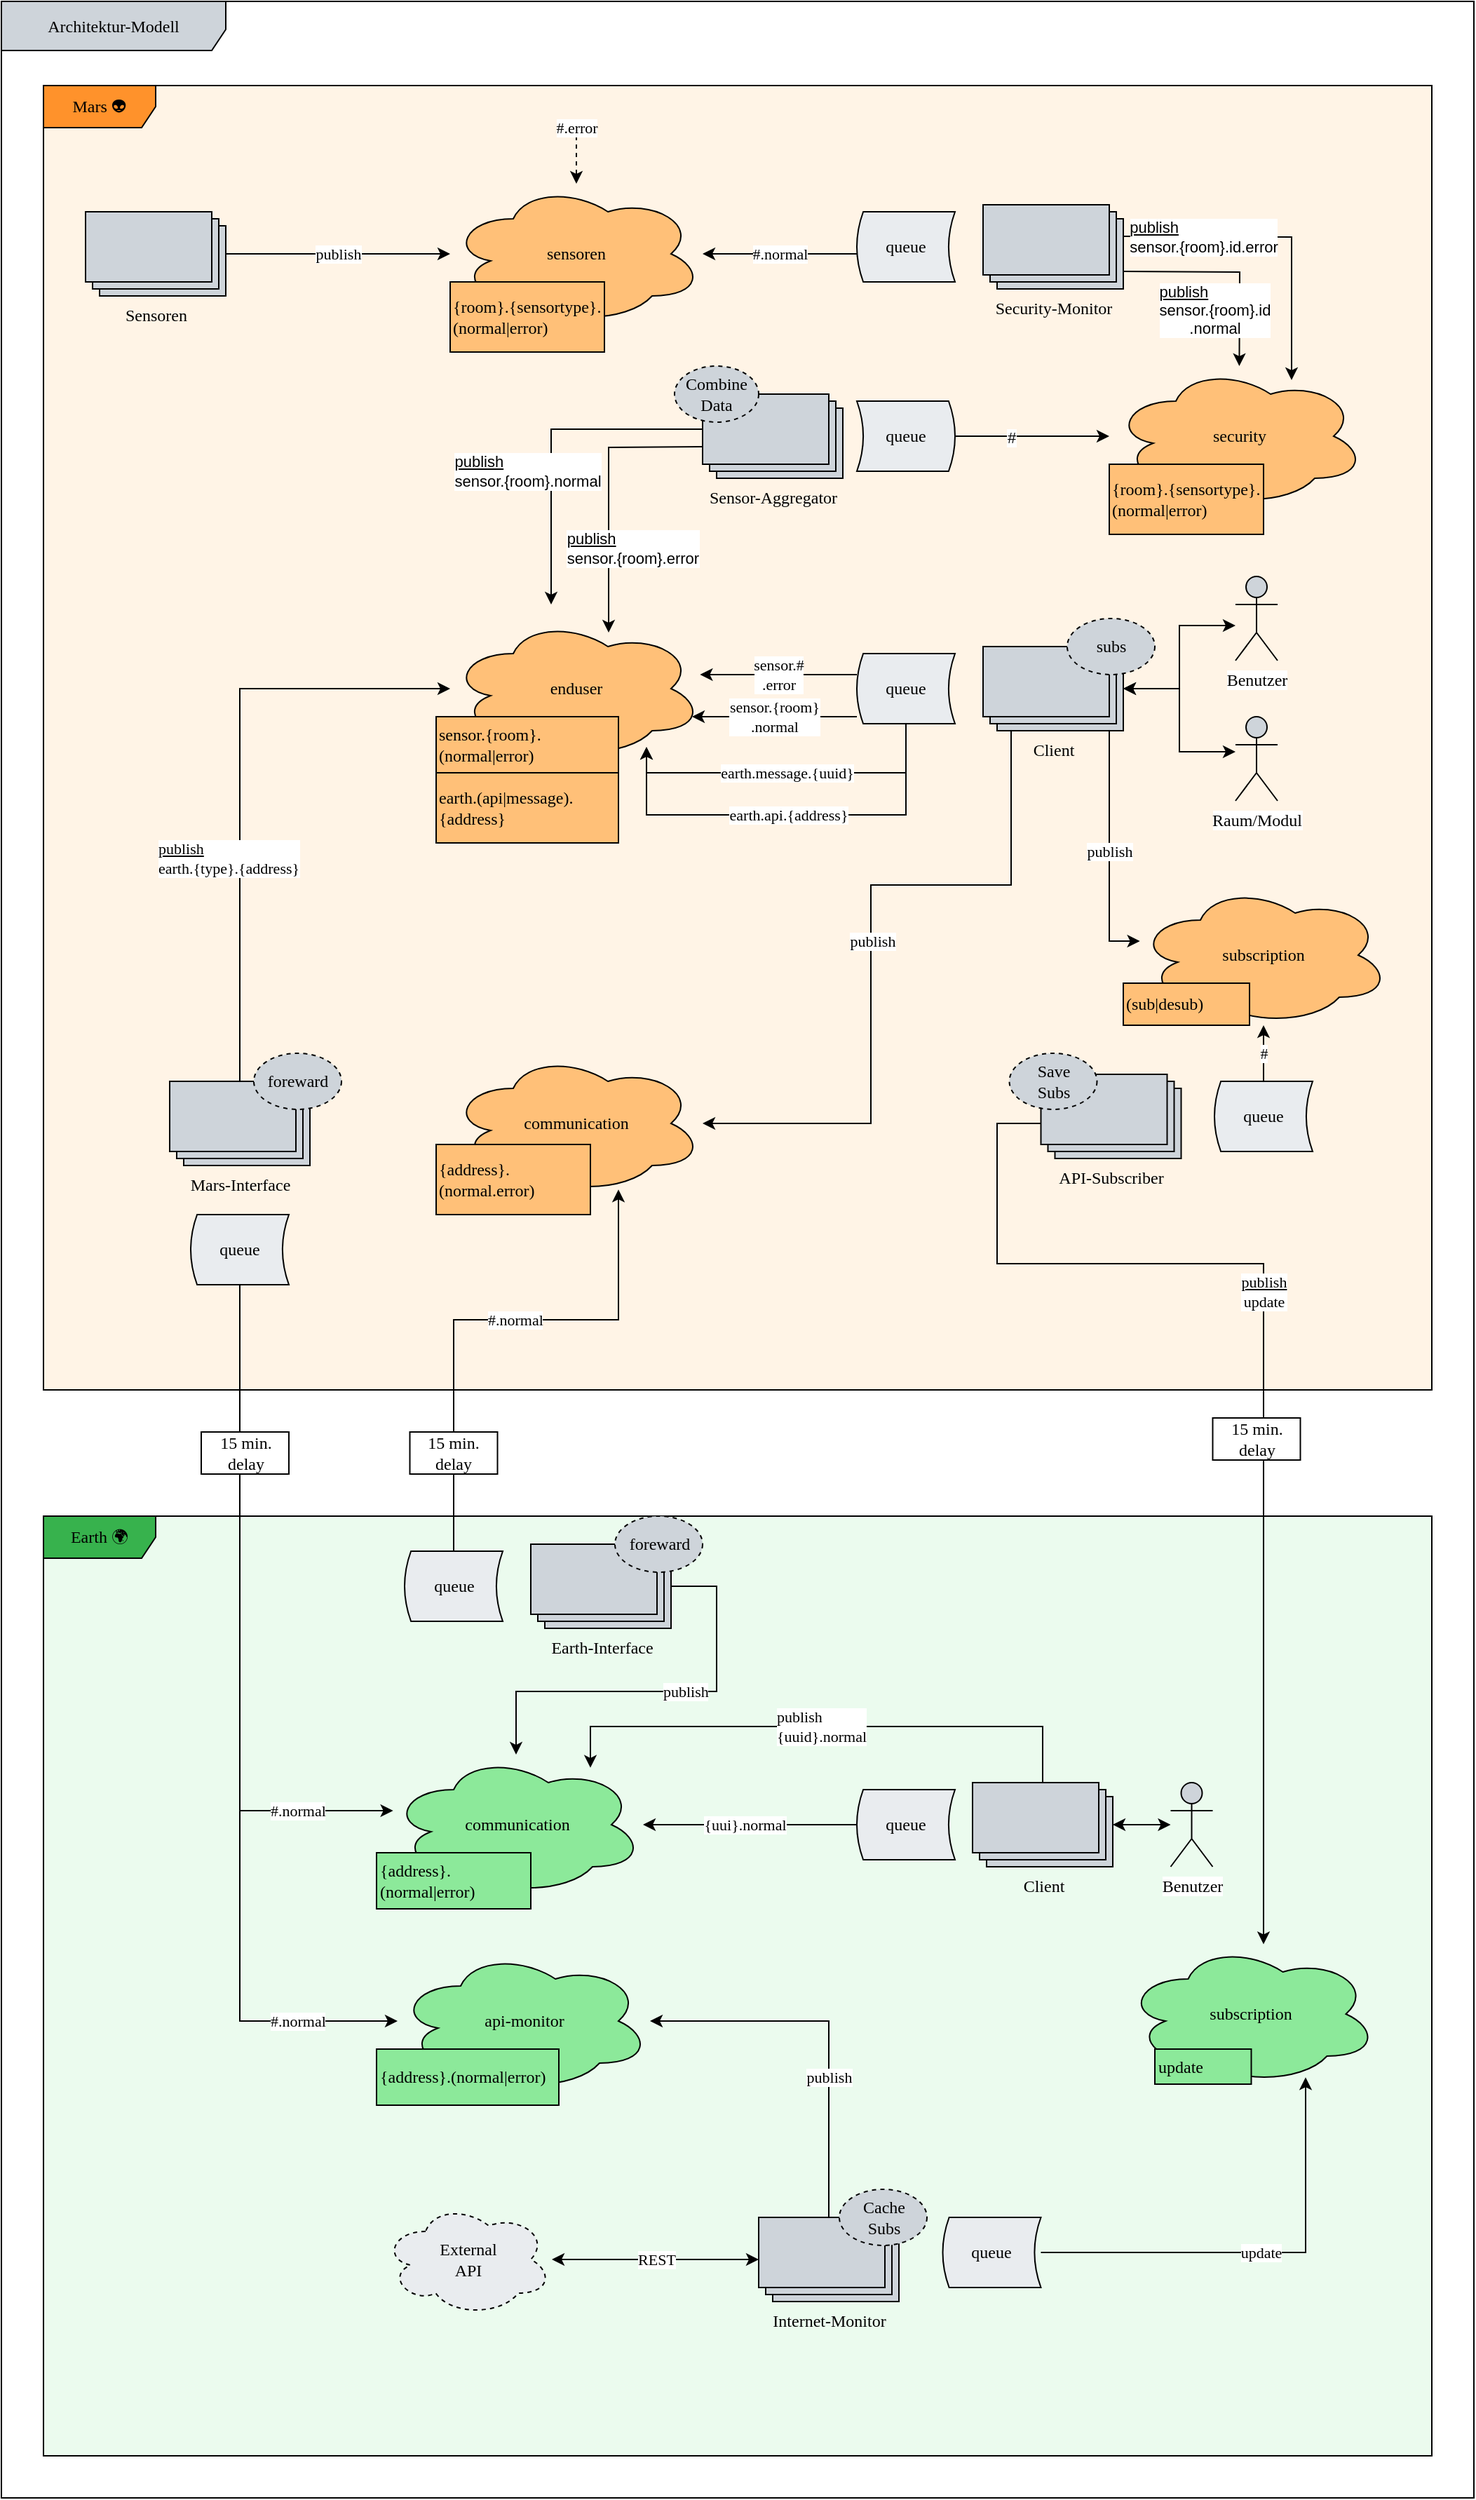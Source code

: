 <mxfile version="13.0.6" type="device"><diagram id="erU5Auw4rH4-HawhXIPo" name="Page-1"><mxGraphModel dx="-122" dy="864" grid="1" gridSize="10" guides="1" tooltips="1" connect="1" arrows="1" fold="1" page="0" pageScale="1" pageWidth="827" pageHeight="1169" background="#ffffff" math="0" shadow="0" extFonts="IBM Plex Sans^https://fonts.googleapis.com/css?family=IBM+Plex+Sans|IBM Plex Mono^https://fonts.googleapis.com/css?family=IBM+Plex+Mono"><root><mxCell id="0"/><mxCell id="1" parent="0"/><mxCell id="hUw3spgDHmvgVFq0hchr-114" value="Architektur-Modell" style="shape=umlFrame;whiteSpace=wrap;html=1;strokeColor=#000000;fillColor=#ced4da;gradientColor=none;fontFamily=IBM Plex Mono;width=160;height=35;" parent="1" vertex="1"><mxGeometry x="890" y="-30" width="1050" height="1780" as="geometry"/></mxCell><mxCell id="hUw3spgDHmvgVFq0hchr-70" value="Earth 🌍" style="shape=umlFrame;whiteSpace=wrap;html=1;fillColor=#37b24d;strokeColor=#000000;gradientColor=none;fontFamily=IBM Plex Mono;FType=g;width=80;height=30;swimlaneFillColor=#ebfbee;" parent="1" vertex="1"><mxGeometry x="920" y="1050" width="990" height="670" as="geometry"/></mxCell><mxCell id="hUw3spgDHmvgVFq0hchr-56" value="Mars 👽" style="shape=umlFrame;whiteSpace=wrap;html=1;fillColor=#ff922b;strokeColor=#000000;gradientColor=none;fontFamily=IBM Plex Mono;FType=g;width=80;height=30;comic=0;shadow=0;swimlaneFillColor=#fff4e6;" parent="1" vertex="1"><mxGeometry x="920" y="30" width="990" height="930" as="geometry"/></mxCell><mxCell id="hUw3spgDHmvgVFq0hchr-33" value="&lt;font face=&quot;IBM Plex Mono&quot;&gt;publish&lt;/font&gt;" style="edgeStyle=orthogonalEdgeStyle;rounded=0;orthogonalLoop=1;jettySize=auto;html=1;" parent="1" source="hUw3spgDHmvgVFq0hchr-2" target="hUw3spgDHmvgVFq0hchr-21" edge="1"><mxGeometry relative="1" as="geometry"/></mxCell><mxCell id="hUw3spgDHmvgVFq0hchr-2" value="&lt;font face=&quot;IBM Plex Mono&quot;&gt;Sensoren&lt;/font&gt;" style="verticalLabelPosition=bottom;verticalAlign=top;html=1;shape=mxgraph.basic.layered_rect;dx=10;outlineConnect=0;fillColor=#ced4da;" parent="1" vertex="1"><mxGeometry x="950" y="120" width="100" height="60" as="geometry"/></mxCell><mxCell id="hUw3spgDHmvgVFq0hchr-66" value="&lt;font face=&quot;IBM Plex Mono&quot;&gt;publish&lt;/font&gt;" style="edgeStyle=orthogonalEdgeStyle;rounded=0;orthogonalLoop=1;jettySize=auto;html=1;align=center;" parent="1" source="hUw3spgDHmvgVFq0hchr-3" target="hUw3spgDHmvgVFq0hchr-62" edge="1"><mxGeometry relative="1" as="geometry"><Array as="points"><mxPoint x="1680" y="640"/></Array></mxGeometry></mxCell><mxCell id="hUw3spgDHmvgVFq0hchr-90" value="" style="edgeStyle=orthogonalEdgeStyle;rounded=0;orthogonalLoop=1;jettySize=auto;html=1;fontFamily=IBM Plex Mono;align=center;" parent="1" source="hUw3spgDHmvgVFq0hchr-3" target="hUw3spgDHmvgVFq0hchr-89" edge="1"><mxGeometry relative="1" as="geometry"><Array as="points"><mxPoint x="1610" y="600"/><mxPoint x="1510" y="600"/><mxPoint x="1510" y="770"/></Array></mxGeometry></mxCell><mxCell id="hUw3spgDHmvgVFq0hchr-91" value="publish" style="edgeLabel;html=1;align=center;verticalAlign=middle;resizable=0;points=[];fontFamily=IBM Plex Mono;" parent="hUw3spgDHmvgVFq0hchr-90" vertex="1" connectable="0"><mxGeometry x="-0.001" y="1" relative="1" as="geometry"><mxPoint as="offset"/></mxGeometry></mxCell><mxCell id="hUw3spgDHmvgVFq0hchr-3" value="&lt;font face=&quot;IBM Plex Mono&quot;&gt;Client&lt;/font&gt;" style="verticalLabelPosition=bottom;verticalAlign=top;html=1;shape=mxgraph.basic.layered_rect;dx=10;outlineConnect=0;fillColor=#ced4da;" parent="1" vertex="1"><mxGeometry x="1590" y="430" width="100" height="60" as="geometry"/></mxCell><mxCell id="hUw3spgDHmvgVFq0hchr-4" value="&lt;font face=&quot;IBM Plex Mono&quot;&gt;Sensor-Aggregator&lt;/font&gt;" style="verticalLabelPosition=bottom;verticalAlign=top;html=1;shape=mxgraph.basic.layered_rect;dx=10;outlineConnect=0;fillColor=#ced4da;" parent="1" vertex="1"><mxGeometry x="1390" y="250" width="100" height="60" as="geometry"/></mxCell><mxCell id="hUw3spgDHmvgVFq0hchr-5" value="&lt;font face=&quot;IBM Plex Mono&quot;&gt;Security-Monitor&lt;/font&gt;" style="verticalLabelPosition=bottom;verticalAlign=top;html=1;shape=mxgraph.basic.layered_rect;dx=10;outlineConnect=0;fillColor=#ced4da;" parent="1" vertex="1"><mxGeometry x="1590" y="115" width="100" height="60" as="geometry"/></mxCell><mxCell id="hUw3spgDHmvgVFq0hchr-6" style="edgeStyle=orthogonalEdgeStyle;rounded=0;orthogonalLoop=1;jettySize=auto;html=1;startArrow=classic;startFill=1;endArrow=classic;endFill=1;fontFamily=IBM Plex Mono;" parent="1" source="hUw3spgDHmvgVFq0hchr-7" target="hUw3spgDHmvgVFq0hchr-3" edge="1"><mxGeometry relative="1" as="geometry"><mxPoint x="1780" y="455" as="targetPoint"/><Array as="points"><mxPoint x="1730" y="415"/><mxPoint x="1730" y="460"/></Array></mxGeometry></mxCell><mxCell id="hUw3spgDHmvgVFq0hchr-7" value="&lt;font face=&quot;IBM Plex Sans&quot;&gt;Benutzer&lt;/font&gt;" style="shape=umlActor;verticalLabelPosition=bottom;labelBackgroundColor=#ffffff;verticalAlign=top;html=1;strokeColor=#000000;fillColor=#CED4DA;gradientColor=none;" parent="1" vertex="1"><mxGeometry x="1770" y="380" width="30" height="60" as="geometry"/></mxCell><mxCell id="hUw3spgDHmvgVFq0hchr-8" style="edgeStyle=orthogonalEdgeStyle;rounded=0;orthogonalLoop=1;jettySize=auto;html=1;startArrow=classic;startFill=1;endArrow=classic;endFill=1;fontFamily=IBM Plex Mono;" parent="1" source="hUw3spgDHmvgVFq0hchr-9" target="hUw3spgDHmvgVFq0hchr-3" edge="1"><mxGeometry relative="1" as="geometry"><mxPoint x="1780" y="455" as="targetPoint"/><Array as="points"><mxPoint x="1730" y="505"/><mxPoint x="1730" y="460"/></Array></mxGeometry></mxCell><mxCell id="hUw3spgDHmvgVFq0hchr-9" value="&lt;font face=&quot;IBM Plex Sans&quot;&gt;Raum/Modul&lt;/font&gt;" style="shape=umlActor;verticalLabelPosition=bottom;labelBackgroundColor=#ffffff;verticalAlign=top;html=1;strokeColor=#000000;fillColor=#CED4DA;gradientColor=none;" parent="1" vertex="1"><mxGeometry x="1770" y="480" width="30" height="60" as="geometry"/></mxCell><mxCell id="hUw3spgDHmvgVFq0hchr-21" value="sensoren" style="ellipse;shape=cloud;whiteSpace=wrap;html=1;fontFamily=IBM Plex Sans;FType=g;fillColor=#FFC078;" parent="1" vertex="1"><mxGeometry x="1210" y="100" width="180" height="100" as="geometry"/></mxCell><mxCell id="hUw3spgDHmvgVFq0hchr-22" value="&lt;font face=&quot;IBM Plex Mono&quot;&gt;{room}.{sensortype}.(normal|error)&lt;/font&gt;" style="rounded=0;whiteSpace=wrap;html=1;fillColor=#FFC078;align=left;" parent="1" vertex="1"><mxGeometry x="1210" y="170" width="110" height="50" as="geometry"/></mxCell><mxCell id="hUw3spgDHmvgVFq0hchr-24" value="enduser" style="ellipse;shape=cloud;whiteSpace=wrap;html=1;fontFamily=IBM Plex Sans;FType=g;fillColor=#FFC078;" parent="1" vertex="1"><mxGeometry x="1210" y="410" width="180" height="100" as="geometry"/></mxCell><mxCell id="hUw3spgDHmvgVFq0hchr-31" value="&lt;font face=&quot;IBM Plex Mono&quot;&gt;#.normal&lt;/font&gt;" style="edgeStyle=orthogonalEdgeStyle;rounded=0;orthogonalLoop=1;jettySize=auto;html=1;" parent="1" source="hUw3spgDHmvgVFq0hchr-27" target="hUw3spgDHmvgVFq0hchr-21" edge="1"><mxGeometry relative="1" as="geometry"><Array as="points"><mxPoint x="1490" y="150"/><mxPoint x="1490" y="150"/></Array></mxGeometry></mxCell><mxCell id="hUw3spgDHmvgVFq0hchr-27" value="&lt;font face=&quot;IBM Plex Mono&quot;&gt;queue&lt;/font&gt;" style="shape=dataStorage;whiteSpace=wrap;html=1;fillColor=#E9ECEF;size=0.065;" parent="1" vertex="1"><mxGeometry x="1500" y="120" width="70" height="50" as="geometry"/></mxCell><mxCell id="hUw3spgDHmvgVFq0hchr-28" value="&lt;font face=&quot;IBM Plex Mono&quot;&gt;queue&lt;/font&gt;" style="shape=dataStorage;whiteSpace=wrap;html=1;fillColor=#E9ECEF;size=0.065;direction=west;" parent="1" vertex="1"><mxGeometry x="1500" y="255" width="70" height="50" as="geometry"/></mxCell><mxCell id="hUw3spgDHmvgVFq0hchr-37" value="&lt;font face=&quot;IBM Plex Sans&quot;&gt;Combine Data&lt;/font&gt;" style="ellipse;whiteSpace=wrap;html=1;strokeWidth=1;fillColor=#CED4DA;dashed=1;" parent="1" vertex="1"><mxGeometry x="1370" y="230" width="60" height="40" as="geometry"/></mxCell><mxCell id="hUw3spgDHmvgVFq0hchr-40" value="&lt;font face=&quot;IBM Plex Mono&quot;&gt;#.error&lt;/font&gt;" style="endArrow=classic;html=1;dashed=1;" parent="1" target="hUw3spgDHmvgVFq0hchr-21" edge="1"><mxGeometry x="-1" width="50" height="50" relative="1" as="geometry"><mxPoint x="1300" y="60" as="sourcePoint"/><mxPoint x="1300" y="10" as="targetPoint"/><mxPoint as="offset"/></mxGeometry></mxCell><mxCell id="hUw3spgDHmvgVFq0hchr-42" value="&lt;font face=&quot;IBM Plex Mono&quot;&gt;sensor.{room}.(normal|error)&lt;/font&gt;" style="rounded=0;whiteSpace=wrap;html=1;fillColor=#FFC078;align=left;" parent="1" vertex="1"><mxGeometry x="1200" y="480" width="130" height="40" as="geometry"/></mxCell><mxCell id="hUw3spgDHmvgVFq0hchr-49" value="&lt;font face=&quot;IBM Plex Mono&quot;&gt;sensor.{room}&lt;br&gt;.normal&lt;/font&gt;" style="edgeStyle=orthogonalEdgeStyle;rounded=0;orthogonalLoop=1;jettySize=auto;html=1;align=center;" parent="1" source="hUw3spgDHmvgVFq0hchr-48" target="hUw3spgDHmvgVFq0hchr-24" edge="1"><mxGeometry relative="1" as="geometry"><Array as="points"><mxPoint x="1490" y="480"/><mxPoint x="1490" y="480"/></Array></mxGeometry></mxCell><mxCell id="hUw3spgDHmvgVFq0hchr-50" value="&lt;font face=&quot;IBM Plex Mono&quot;&gt;sensor.#&lt;br&gt;.error&lt;/font&gt;" style="edgeStyle=orthogonalEdgeStyle;rounded=0;orthogonalLoop=1;jettySize=auto;html=1;align=center;" parent="1" source="hUw3spgDHmvgVFq0hchr-48" target="hUw3spgDHmvgVFq0hchr-24" edge="1"><mxGeometry relative="1" as="geometry"><Array as="points"><mxPoint x="1480" y="450"/><mxPoint x="1480" y="450"/></Array></mxGeometry></mxCell><mxCell id="hUw3spgDHmvgVFq0hchr-64" value="&lt;font face=&quot;IBM Plex Mono&quot;&gt;earth.message.{uuid}&lt;/font&gt;" style="edgeStyle=orthogonalEdgeStyle;rounded=0;orthogonalLoop=1;jettySize=auto;html=1;align=center;" parent="1" source="hUw3spgDHmvgVFq0hchr-48" target="hUw3spgDHmvgVFq0hchr-24" edge="1"><mxGeometry x="0.007" relative="1" as="geometry"><Array as="points"><mxPoint x="1535" y="520"/><mxPoint x="1350" y="520"/></Array><mxPoint as="offset"/></mxGeometry></mxCell><mxCell id="hUw3spgDHmvgVFq0hchr-65" value="&lt;font face=&quot;IBM Plex Mono&quot;&gt;earth.api.{address}&lt;/font&gt;" style="edgeStyle=orthogonalEdgeStyle;rounded=0;orthogonalLoop=1;jettySize=auto;html=1;align=center;" parent="1" source="hUw3spgDHmvgVFq0hchr-48" target="hUw3spgDHmvgVFq0hchr-24" edge="1"><mxGeometry relative="1" as="geometry"><Array as="points"><mxPoint x="1535" y="550"/><mxPoint x="1350" y="550"/></Array></mxGeometry></mxCell><mxCell id="hUw3spgDHmvgVFq0hchr-48" value="&lt;font face=&quot;IBM Plex Mono&quot;&gt;queue&lt;/font&gt;" style="shape=dataStorage;whiteSpace=wrap;html=1;fillColor=#E9ECEF;size=0.065;" parent="1" vertex="1"><mxGeometry x="1500" y="435" width="70" height="50" as="geometry"/></mxCell><mxCell id="hUw3spgDHmvgVFq0hchr-51" value="&lt;font face=&quot;IBM Plex Sans&quot;&gt;subs&lt;/font&gt;" style="ellipse;whiteSpace=wrap;html=1;strokeWidth=1;fillColor=#CED4DA;dashed=1;" parent="1" vertex="1"><mxGeometry x="1650" y="410" width="62.5" height="40" as="geometry"/></mxCell><mxCell id="hUw3spgDHmvgVFq0hchr-85" value="&lt;u&gt;publish&lt;/u&gt;&lt;br&gt;update" style="edgeStyle=orthogonalEdgeStyle;rounded=0;orthogonalLoop=1;jettySize=auto;html=1;fontFamily=IBM Plex Mono;align=center;" parent="1" source="hUw3spgDHmvgVFq0hchr-57" target="hUw3spgDHmvgVFq0hchr-78" edge="1"><mxGeometry x="-0.154" relative="1" as="geometry"><Array as="points"><mxPoint x="1600" y="770"/><mxPoint x="1600" y="870"/><mxPoint x="1790" y="870"/></Array><mxPoint as="offset"/></mxGeometry></mxCell><mxCell id="hUw3spgDHmvgVFq0hchr-57" value="&lt;font face=&quot;IBM Plex Mono&quot;&gt;API-Subscriber&lt;/font&gt;" style="verticalLabelPosition=bottom;verticalAlign=top;html=1;shape=mxgraph.basic.layered_rect;dx=10;outlineConnect=0;fillColor=#ced4da;" parent="1" vertex="1"><mxGeometry x="1631.25" y="735" width="100" height="60" as="geometry"/></mxCell><mxCell id="hUw3spgDHmvgVFq0hchr-58" value="&lt;font face=&quot;IBM Plex Sans&quot;&gt;Save&lt;br&gt;Subs&lt;/font&gt;" style="ellipse;whiteSpace=wrap;html=1;strokeWidth=1;fillColor=#CED4DA;dashed=1;" parent="1" vertex="1"><mxGeometry x="1608.75" y="720" width="62.5" height="40" as="geometry"/></mxCell><mxCell id="hUw3spgDHmvgVFq0hchr-61" value="&lt;font face=&quot;IBM Plex Mono&quot;&gt;&lt;u&gt;publish&lt;/u&gt;&lt;br&gt;earth.{type}.{address}&lt;/font&gt;" style="edgeStyle=orthogonalEdgeStyle;rounded=0;orthogonalLoop=1;jettySize=auto;html=1;align=left;" parent="1" source="hUw3spgDHmvgVFq0hchr-59" target="hUw3spgDHmvgVFq0hchr-24" edge="1"><mxGeometry x="-0.257" y="60" relative="1" as="geometry"><Array as="points"><mxPoint x="1060" y="460"/></Array><mxPoint as="offset"/></mxGeometry></mxCell><mxCell id="hUw3spgDHmvgVFq0hchr-59" value="&lt;font face=&quot;IBM Plex Mono&quot;&gt;Mars-Interface&lt;br&gt;&lt;/font&gt;" style="verticalLabelPosition=bottom;verticalAlign=top;html=1;shape=mxgraph.basic.layered_rect;dx=10;outlineConnect=0;fillColor=#ced4da;" parent="1" vertex="1"><mxGeometry x="1010" y="740" width="100" height="60" as="geometry"/></mxCell><mxCell id="hUw3spgDHmvgVFq0hchr-60" value="&lt;font face=&quot;IBM Plex Mono&quot;&gt;earth.(api|message).{address}&lt;/font&gt;" style="rounded=0;whiteSpace=wrap;html=1;fillColor=#FFC078;align=left;" parent="1" vertex="1"><mxGeometry x="1200" y="520" width="130" height="50" as="geometry"/></mxCell><mxCell id="hUw3spgDHmvgVFq0hchr-62" value="subscription" style="ellipse;shape=cloud;whiteSpace=wrap;html=1;fontFamily=IBM Plex Sans;FType=g;fillColor=#FFC078;" parent="1" vertex="1"><mxGeometry x="1700" y="600" width="180" height="100" as="geometry"/></mxCell><mxCell id="hUw3spgDHmvgVFq0hchr-63" value="&lt;font face=&quot;IBM Plex Mono&quot;&gt;(sub|desub)&lt;/font&gt;" style="rounded=0;whiteSpace=wrap;html=1;fillColor=#FFC078;align=left;" parent="1" vertex="1"><mxGeometry x="1690" y="670" width="90" height="30" as="geometry"/></mxCell><mxCell id="hUw3spgDHmvgVFq0hchr-69" value="&lt;font face=&quot;IBM Plex Mono&quot;&gt;#&lt;/font&gt;" style="edgeStyle=orthogonalEdgeStyle;rounded=0;orthogonalLoop=1;jettySize=auto;html=1;align=center;" parent="1" source="hUw3spgDHmvgVFq0hchr-67" target="hUw3spgDHmvgVFq0hchr-62" edge="1"><mxGeometry relative="1" as="geometry"/></mxCell><mxCell id="hUw3spgDHmvgVFq0hchr-67" value="&lt;font face=&quot;IBM Plex Mono&quot;&gt;queue&lt;/font&gt;" style="shape=dataStorage;whiteSpace=wrap;html=1;fillColor=#E9ECEF;size=0.065;" parent="1" vertex="1"><mxGeometry x="1755" y="740" width="70" height="50" as="geometry"/></mxCell><mxCell id="hUw3spgDHmvgVFq0hchr-71" value="communication" style="ellipse;shape=cloud;whiteSpace=wrap;html=1;fontFamily=IBM Plex Sans;FType=g;fillColor=#8CE99A;" parent="1" vertex="1"><mxGeometry x="1167.5" y="1220" width="180" height="100" as="geometry"/></mxCell><mxCell id="hUw3spgDHmvgVFq0hchr-72" value="api-monitor" style="ellipse;shape=cloud;whiteSpace=wrap;html=1;fontFamily=IBM Plex Sans;FType=g;fillColor=#8ce99a;" parent="1" vertex="1"><mxGeometry x="1172.5" y="1360" width="180" height="100" as="geometry"/></mxCell><mxCell id="hUw3spgDHmvgVFq0hchr-74" value="#.normal" style="edgeStyle=orthogonalEdgeStyle;rounded=0;orthogonalLoop=1;jettySize=auto;html=1;align=left;fontFamily=IBM Plex Mono;" parent="1" source="hUw3spgDHmvgVFq0hchr-73" target="hUw3spgDHmvgVFq0hchr-71" edge="1"><mxGeometry x="0.549" y="20" relative="1" as="geometry"><Array as="points"><mxPoint x="1060" y="1260"/></Array><mxPoint x="20" y="20" as="offset"/></mxGeometry></mxCell><mxCell id="hUw3spgDHmvgVFq0hchr-75" value="#.normal" style="edgeStyle=orthogonalEdgeStyle;rounded=0;orthogonalLoop=1;jettySize=auto;html=1;align=left;fontFamily=IBM Plex Mono;" parent="1" source="hUw3spgDHmvgVFq0hchr-73" target="hUw3spgDHmvgVFq0hchr-72" edge="1"><mxGeometry x="0.647" y="20" relative="1" as="geometry"><Array as="points"><mxPoint x="1060" y="1410"/></Array><mxPoint x="20" y="20" as="offset"/></mxGeometry></mxCell><mxCell id="hUw3spgDHmvgVFq0hchr-73" value="&lt;font face=&quot;IBM Plex Mono&quot;&gt;queue&lt;/font&gt;" style="shape=dataStorage;whiteSpace=wrap;html=1;fillColor=#E9ECEF;size=0.065;" parent="1" vertex="1"><mxGeometry x="1025" y="835" width="70" height="50" as="geometry"/></mxCell><mxCell id="hUw3spgDHmvgVFq0hchr-76" value="&lt;span style=&quot;font-family: &amp;#34;ibm plex mono&amp;#34;&quot;&gt;{address}.(normal|error)&lt;/span&gt;" style="rounded=0;whiteSpace=wrap;html=1;fillColor=#8CE99A;align=left;" parent="1" vertex="1"><mxGeometry x="1157.5" y="1290" width="110" height="40" as="geometry"/></mxCell><mxCell id="hUw3spgDHmvgVFq0hchr-77" value="&lt;span style=&quot;font-family: &amp;#34;ibm plex mono&amp;#34;&quot;&gt;{address}.(normal|error)&lt;/span&gt;" style="rounded=0;whiteSpace=wrap;html=1;fillColor=#8CE99A;align=left;" parent="1" vertex="1"><mxGeometry x="1157.5" y="1430" width="130" height="40" as="geometry"/></mxCell><mxCell id="hUw3spgDHmvgVFq0hchr-78" value="subscription" style="ellipse;shape=cloud;whiteSpace=wrap;html=1;fontFamily=IBM Plex Sans;FType=g;fillColor=#8CE99A;" parent="1" vertex="1"><mxGeometry x="1691.25" y="1355" width="180" height="100" as="geometry"/></mxCell><mxCell id="hUw3spgDHmvgVFq0hchr-79" value="&lt;font face=&quot;IBM Plex Mono&quot;&gt;update&lt;/font&gt;" style="rounded=0;whiteSpace=wrap;html=1;fillColor=#8CE99A;align=left;" parent="1" vertex="1"><mxGeometry x="1712.5" y="1430" width="68.75" height="25" as="geometry"/></mxCell><mxCell id="hUw3spgDHmvgVFq0hchr-81" value="&lt;font face=&quot;IBM Plex Mono&quot;&gt;15 min. delay&lt;/font&gt;" style="rounded=0;whiteSpace=wrap;html=1;fillColor=#ffffff;" parent="1" vertex="1"><mxGeometry x="1032.5" y="990" width="62.5" height="30" as="geometry"/></mxCell><mxCell id="hUw3spgDHmvgVFq0hchr-82" value="&lt;font face=&quot;IBM Plex Mono&quot;&gt;15 min. delay&lt;/font&gt;" style="rounded=0;whiteSpace=wrap;html=1;fillColor=#ffffff;" parent="1" vertex="1"><mxGeometry x="1753.75" y="980" width="62.5" height="30" as="geometry"/></mxCell><mxCell id="hUw3spgDHmvgVFq0hchr-89" value="communication" style="ellipse;shape=cloud;whiteSpace=wrap;html=1;fontFamily=IBM Plex Sans;FType=g;fillColor=#FFC078;" parent="1" vertex="1"><mxGeometry x="1210" y="720" width="180" height="100" as="geometry"/></mxCell><mxCell id="hUw3spgDHmvgVFq0hchr-92" value="&lt;span style=&quot;font-family: &amp;#34;ibm plex mono&amp;#34;&quot;&gt;{address}.(normal.error)&lt;/span&gt;" style="rounded=0;whiteSpace=wrap;html=1;fillColor=#FFC078;align=left;" parent="1" vertex="1"><mxGeometry x="1200" y="785" width="110" height="50" as="geometry"/></mxCell><mxCell id="hUw3spgDHmvgVFq0hchr-98" value="publish" style="edgeStyle=orthogonalEdgeStyle;rounded=0;orthogonalLoop=1;jettySize=auto;html=1;fontFamily=IBM Plex Mono;align=left;" parent="1" source="hUw3spgDHmvgVFq0hchr-93" target="hUw3spgDHmvgVFq0hchr-71" edge="1"><mxGeometry relative="1" as="geometry"><Array as="points"><mxPoint x="1400" y="1100"/><mxPoint x="1400" y="1175"/><mxPoint x="1257" y="1175"/></Array></mxGeometry></mxCell><mxCell id="hUw3spgDHmvgVFq0hchr-93" value="&lt;font face=&quot;IBM Plex Mono&quot;&gt;Earth-Interface&lt;br&gt;&lt;/font&gt;" style="verticalLabelPosition=bottom;verticalAlign=top;html=1;shape=mxgraph.basic.layered_rect;dx=10;outlineConnect=0;fillColor=#ced4da;" parent="1" vertex="1"><mxGeometry x="1267.5" y="1070" width="100" height="60" as="geometry"/></mxCell><mxCell id="hUw3spgDHmvgVFq0hchr-95" value="#.normal" style="edgeStyle=orthogonalEdgeStyle;rounded=0;orthogonalLoop=1;jettySize=auto;html=1;fontFamily=IBM Plex Mono;align=left;" parent="1" source="hUw3spgDHmvgVFq0hchr-94" target="hUw3spgDHmvgVFq0hchr-89" edge="1"><mxGeometry relative="1" as="geometry"><Array as="points"><mxPoint x="1213" y="910"/><mxPoint x="1330" y="910"/></Array></mxGeometry></mxCell><mxCell id="hUw3spgDHmvgVFq0hchr-94" value="&lt;font face=&quot;IBM Plex Mono&quot;&gt;queue&lt;/font&gt;" style="shape=dataStorage;whiteSpace=wrap;html=1;fillColor=#E9ECEF;size=0.065;" parent="1" vertex="1"><mxGeometry x="1177.5" y="1075" width="70" height="50" as="geometry"/></mxCell><mxCell id="hUw3spgDHmvgVFq0hchr-97" value="&lt;font face=&quot;IBM Plex Mono&quot;&gt;15 min. delay&lt;/font&gt;" style="rounded=0;whiteSpace=wrap;html=1;fillColor=#ffffff;" parent="1" vertex="1"><mxGeometry x="1181.25" y="990" width="62.5" height="30" as="geometry"/></mxCell><mxCell id="hUw3spgDHmvgVFq0hchr-102" style="edgeStyle=orthogonalEdgeStyle;rounded=0;orthogonalLoop=1;jettySize=auto;html=1;startArrow=classic;startFill=1;fontFamily=IBM Plex Mono;align=left;" parent="1" source="hUw3spgDHmvgVFq0hchr-99" target="hUw3spgDHmvgVFq0hchr-100" edge="1"><mxGeometry relative="1" as="geometry"/></mxCell><mxCell id="hUw3spgDHmvgVFq0hchr-105" value="publish&lt;br&gt;{uuid}.normal" style="edgeStyle=orthogonalEdgeStyle;rounded=0;orthogonalLoop=1;jettySize=auto;html=1;startArrow=none;startFill=0;endArrow=classic;endFill=1;endSize=6;fontFamily=IBM Plex Mono;align=left;" parent="1" source="hUw3spgDHmvgVFq0hchr-99" target="hUw3spgDHmvgVFq0hchr-71" edge="1"><mxGeometry x="0.187" relative="1" as="geometry"><Array as="points"><mxPoint x="1633" y="1200"/><mxPoint x="1310" y="1200"/></Array><mxPoint x="1" as="offset"/></mxGeometry></mxCell><mxCell id="hUw3spgDHmvgVFq0hchr-99" value="&lt;font face=&quot;IBM Plex Mono&quot;&gt;Client&lt;/font&gt;" style="verticalLabelPosition=bottom;verticalAlign=top;html=1;shape=mxgraph.basic.layered_rect;dx=10;outlineConnect=0;fillColor=#ced4da;" parent="1" vertex="1"><mxGeometry x="1582.5" y="1240" width="100" height="60" as="geometry"/></mxCell><mxCell id="hUw3spgDHmvgVFq0hchr-100" value="&lt;font face=&quot;IBM Plex Sans&quot;&gt;Benutzer&lt;/font&gt;" style="shape=umlActor;verticalLabelPosition=bottom;labelBackgroundColor=#ffffff;verticalAlign=top;html=1;strokeColor=#000000;fillColor=#CED4DA;gradientColor=none;" parent="1" vertex="1"><mxGeometry x="1723.75" y="1240" width="30" height="60" as="geometry"/></mxCell><mxCell id="hUw3spgDHmvgVFq0hchr-104" value="{uui}.normal" style="edgeStyle=orthogonalEdgeStyle;rounded=0;orthogonalLoop=1;jettySize=auto;html=1;startArrow=none;startFill=0;fontFamily=IBM Plex Mono;align=center;endArrow=classic;endFill=1;endSize=6;" parent="1" source="hUw3spgDHmvgVFq0hchr-103" target="hUw3spgDHmvgVFq0hchr-71" edge="1"><mxGeometry x="0.049" relative="1" as="geometry"><mxPoint as="offset"/></mxGeometry></mxCell><mxCell id="hUw3spgDHmvgVFq0hchr-103" value="&lt;font face=&quot;IBM Plex Mono&quot;&gt;queue&lt;/font&gt;" style="shape=dataStorage;whiteSpace=wrap;html=1;fillColor=#E9ECEF;size=0.065;" parent="1" vertex="1"><mxGeometry x="1500" y="1245" width="70" height="50" as="geometry"/></mxCell><mxCell id="hUw3spgDHmvgVFq0hchr-109" value="update" style="edgeStyle=orthogonalEdgeStyle;rounded=0;orthogonalLoop=1;jettySize=auto;html=1;startArrow=none;startFill=0;endArrow=classic;endFill=1;endSize=6;fontFamily=IBM Plex Mono;align=center;" parent="1" source="hUw3spgDHmvgVFq0hchr-106" target="hUw3spgDHmvgVFq0hchr-78" edge="1"><mxGeometry relative="1" as="geometry"><Array as="points"><mxPoint x="1820" y="1575"/></Array></mxGeometry></mxCell><mxCell id="hUw3spgDHmvgVFq0hchr-106" value="&lt;font face=&quot;IBM Plex Mono&quot;&gt;queue&lt;/font&gt;" style="shape=dataStorage;whiteSpace=wrap;html=1;fillColor=#E9ECEF;size=0.065;" parent="1" vertex="1"><mxGeometry x="1561.25" y="1550" width="70" height="50" as="geometry"/></mxCell><mxCell id="hUw3spgDHmvgVFq0hchr-113" value="publish" style="edgeStyle=orthogonalEdgeStyle;rounded=0;orthogonalLoop=1;jettySize=auto;html=1;startArrow=none;startFill=0;endArrow=classic;endFill=1;endSize=6;fontFamily=IBM Plex Mono;align=center;" parent="1" source="hUw3spgDHmvgVFq0hchr-107" target="hUw3spgDHmvgVFq0hchr-72" edge="1"><mxGeometry x="-0.252" relative="1" as="geometry"><Array as="points"><mxPoint x="1480" y="1410"/></Array><mxPoint as="offset"/></mxGeometry></mxCell><mxCell id="hUw3spgDHmvgVFq0hchr-107" value="&lt;font face=&quot;IBM Plex Mono&quot;&gt;Internet-Monitor&lt;/font&gt;" style="verticalLabelPosition=bottom;verticalAlign=top;html=1;shape=mxgraph.basic.layered_rect;dx=10;outlineConnect=0;fillColor=#ced4da;" parent="1" vertex="1"><mxGeometry x="1430" y="1550" width="100" height="60" as="geometry"/></mxCell><mxCell id="hUw3spgDHmvgVFq0hchr-108" value="&lt;font face=&quot;IBM Plex Sans&quot;&gt;Cache&lt;br&gt;Subs&lt;/font&gt;" style="ellipse;whiteSpace=wrap;html=1;strokeWidth=1;fillColor=#CED4DA;dashed=1;" parent="1" vertex="1"><mxGeometry x="1487.5" y="1530" width="62.5" height="40" as="geometry"/></mxCell><mxCell id="hUw3spgDHmvgVFq0hchr-110" value="External&lt;br&gt;API" style="ellipse;shape=cloud;whiteSpace=wrap;html=1;fontFamily=IBM Plex Sans;FType=g;dashed=1;gradientColor=none;fillColor=#e9ecef;" parent="1" vertex="1"><mxGeometry x="1162.5" y="1540" width="120" height="80" as="geometry"/></mxCell><mxCell id="hUw3spgDHmvgVFq0hchr-111" value="&lt;font face=&quot;IBM Plex Mono&quot;&gt;REST&lt;/font&gt;" style="edgeStyle=orthogonalEdgeStyle;rounded=0;orthogonalLoop=1;jettySize=auto;html=1;startArrow=classic;startFill=1;" parent="1" source="hUw3spgDHmvgVFq0hchr-110" target="hUw3spgDHmvgVFq0hchr-107" edge="1"><mxGeometry relative="1" as="geometry"><mxPoint x="710" y="1200" as="sourcePoint"/><mxPoint x="830" y="1200" as="targetPoint"/></mxGeometry></mxCell><mxCell id="hUw3spgDHmvgVFq0hchr-115" value="&lt;font face=&quot;IBM Plex Sans&quot;&gt;foreward&lt;/font&gt;" style="ellipse;whiteSpace=wrap;html=1;strokeWidth=1;fillColor=#CED4DA;dashed=1;" parent="1" vertex="1"><mxGeometry x="1327.5" y="1050" width="62.5" height="40" as="geometry"/></mxCell><mxCell id="hUw3spgDHmvgVFq0hchr-116" value="&lt;font face=&quot;IBM Plex Sans&quot;&gt;foreward&lt;/font&gt;" style="ellipse;whiteSpace=wrap;html=1;strokeWidth=1;fillColor=#CED4DA;dashed=1;" parent="1" vertex="1"><mxGeometry x="1070" y="720" width="62.5" height="40" as="geometry"/></mxCell><mxCell id="EYIfJ8Mb9N-2mhvtiRvc-1" value="security" style="ellipse;shape=cloud;whiteSpace=wrap;html=1;fontFamily=IBM Plex Sans;FType=g;fillColor=#FFC078;" vertex="1" parent="1"><mxGeometry x="1682.5" y="230" width="180" height="100" as="geometry"/></mxCell><mxCell id="EYIfJ8Mb9N-2mhvtiRvc-8" value="" style="endArrow=classic;html=1;exitX=0;exitY=0.5;exitDx=0;exitDy=0;" edge="1" parent="1" source="hUw3spgDHmvgVFq0hchr-28"><mxGeometry width="50" height="50" relative="1" as="geometry"><mxPoint x="1520" y="420" as="sourcePoint"/><mxPoint x="1680" y="280" as="targetPoint"/></mxGeometry></mxCell><mxCell id="EYIfJ8Mb9N-2mhvtiRvc-14" value="#" style="edgeLabel;html=1;align=center;verticalAlign=middle;resizable=0;points=[];" vertex="1" connectable="0" parent="EYIfJ8Mb9N-2mhvtiRvc-8"><mxGeometry x="-0.286" y="-1" relative="1" as="geometry"><mxPoint as="offset"/></mxGeometry></mxCell><mxCell id="EYIfJ8Mb9N-2mhvtiRvc-10" value="" style="endArrow=classic;html=1;rounded=0;exitX=0;exitY=0;exitDx=100;exitDy=22.5;exitPerimeter=0;" edge="1" parent="1" source="hUw3spgDHmvgVFq0hchr-5"><mxGeometry width="50" height="50" relative="1" as="geometry"><mxPoint x="1691.25" y="150" as="sourcePoint"/><mxPoint x="1810" y="240" as="targetPoint"/><Array as="points"><mxPoint x="1810" y="138"/></Array></mxGeometry></mxCell><mxCell id="EYIfJ8Mb9N-2mhvtiRvc-15" value="&lt;div style=&quot;text-align: left&quot;&gt;&lt;u&gt;publish&lt;/u&gt;&lt;/div&gt;sensor.{room}.id.error" style="edgeLabel;html=1;align=center;verticalAlign=middle;resizable=0;points=[];" vertex="1" connectable="0" parent="EYIfJ8Mb9N-2mhvtiRvc-10"><mxGeometry x="-0.337" relative="1" as="geometry"><mxPoint x="-16.84" as="offset"/></mxGeometry></mxCell><mxCell id="EYIfJ8Mb9N-2mhvtiRvc-12" value="" style="endArrow=classic;html=1;exitX=0;exitY=0;exitDx=0;exitDy=37.5;exitPerimeter=0;rounded=0;" edge="1" parent="1" source="hUw3spgDHmvgVFq0hchr-4"><mxGeometry width="50" height="50" relative="1" as="geometry"><mxPoint x="1440" y="380" as="sourcePoint"/><mxPoint x="1323" y="420" as="targetPoint"/><Array as="points"><mxPoint x="1323" y="288"/></Array></mxGeometry></mxCell><mxCell id="EYIfJ8Mb9N-2mhvtiRvc-13" value="" style="endArrow=classic;html=1;exitX=0;exitY=0;exitDx=100;exitDy=47.5;exitPerimeter=0;rounded=0;" edge="1" parent="1" source="hUw3spgDHmvgVFq0hchr-5" target="EYIfJ8Mb9N-2mhvtiRvc-1"><mxGeometry width="50" height="50" relative="1" as="geometry"><mxPoint x="1670" y="240" as="sourcePoint"/><mxPoint x="1720" y="190" as="targetPoint"/><Array as="points"><mxPoint x="1773" y="163"/></Array></mxGeometry></mxCell><mxCell id="EYIfJ8Mb9N-2mhvtiRvc-16" value="&lt;div style=&quot;text-align: left&quot;&gt;&lt;u&gt;publish&lt;/u&gt;&lt;/div&gt;sensor.{room}.id&lt;br&gt;.normal" style="edgeLabel;html=1;align=center;verticalAlign=middle;resizable=0;points=[];" vertex="1" connectable="0" parent="EYIfJ8Mb9N-2mhvtiRvc-13"><mxGeometry x="-0.311" y="2" relative="1" as="geometry"><mxPoint x="13.56" y="29.19" as="offset"/></mxGeometry></mxCell><mxCell id="EYIfJ8Mb9N-2mhvtiRvc-17" value="&lt;font face=&quot;IBM Plex Mono&quot;&gt;{room}.{sensortype}.(normal|error)&lt;/font&gt;" style="rounded=0;whiteSpace=wrap;html=1;fillColor=#FFC078;align=left;" vertex="1" parent="1"><mxGeometry x="1680" y="300" width="110" height="50" as="geometry"/></mxCell><mxCell id="EYIfJ8Mb9N-2mhvtiRvc-18" value="&lt;div style=&quot;text-align: left&quot;&gt;&lt;u&gt;publish&lt;/u&gt;&lt;/div&gt;sensor.{room}.error" style="edgeLabel;html=1;align=center;verticalAlign=middle;resizable=0;points=[];" vertex="1" connectable="0" parent="1"><mxGeometry x="1340.004" y="359.997" as="geometry"><mxPoint as="offset"/></mxGeometry></mxCell><mxCell id="EYIfJ8Mb9N-2mhvtiRvc-19" value="" style="endArrow=classic;html=1;exitX=0;exitY=0;exitDx=0;exitDy=25;exitPerimeter=0;rounded=0;" edge="1" parent="1" source="hUw3spgDHmvgVFq0hchr-4"><mxGeometry width="50" height="50" relative="1" as="geometry"><mxPoint x="1460" y="330" as="sourcePoint"/><mxPoint x="1282" y="400" as="targetPoint"/><Array as="points"><mxPoint x="1282" y="275"/></Array></mxGeometry></mxCell><mxCell id="EYIfJ8Mb9N-2mhvtiRvc-20" value="&lt;div style=&quot;text-align: left&quot;&gt;&lt;u&gt;publish&lt;/u&gt;&lt;/div&gt;sensor.{room}.normal" style="edgeLabel;html=1;align=center;verticalAlign=middle;resizable=0;points=[];" vertex="1" connectable="0" parent="1"><mxGeometry x="1265.004" y="304.997" as="geometry"><mxPoint as="offset"/></mxGeometry></mxCell></root></mxGraphModel></diagram></mxfile>